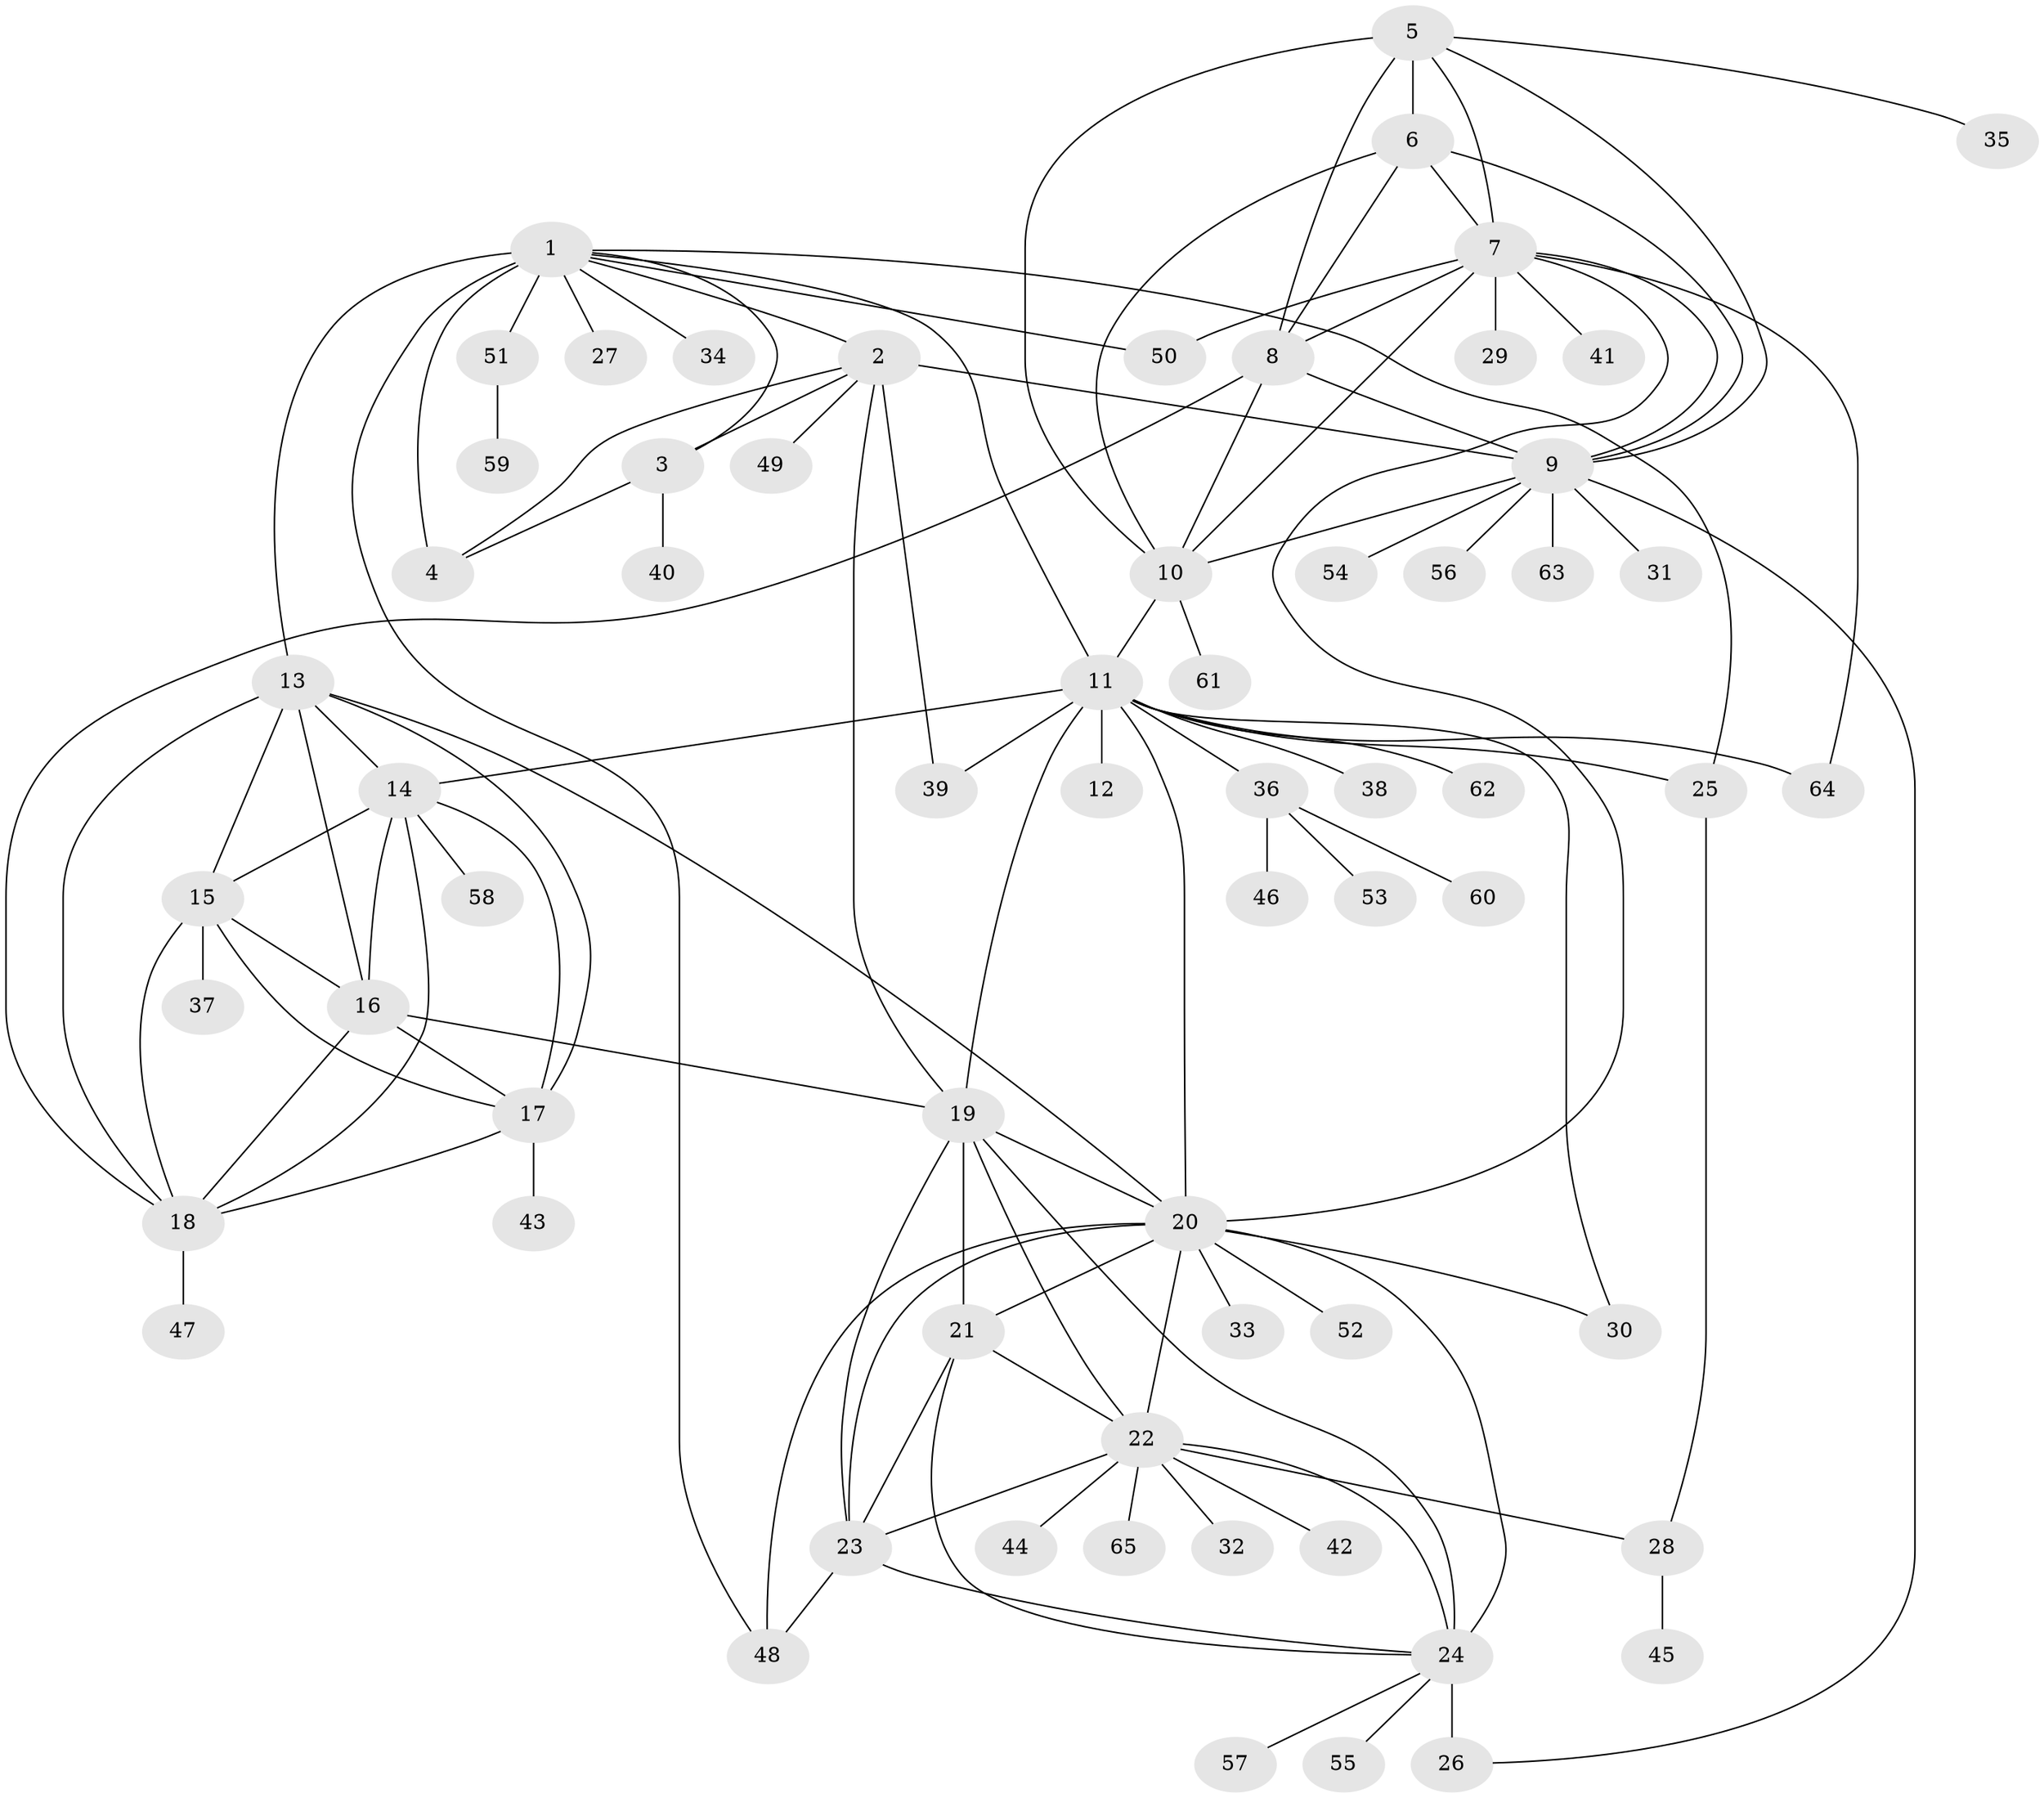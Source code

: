 // original degree distribution, {5: 0.031007751937984496, 10: 0.031007751937984496, 7: 0.06201550387596899, 11: 0.023255813953488372, 8: 0.046511627906976744, 12: 0.007751937984496124, 6: 0.007751937984496124, 9: 0.015503875968992248, 13: 0.007751937984496124, 14: 0.007751937984496124, 3: 0.03875968992248062, 1: 0.5348837209302325, 2: 0.18604651162790697}
// Generated by graph-tools (version 1.1) at 2025/37/03/09/25 02:37:33]
// undirected, 65 vertices, 114 edges
graph export_dot {
graph [start="1"]
  node [color=gray90,style=filled];
  1;
  2;
  3;
  4;
  5;
  6;
  7;
  8;
  9;
  10;
  11;
  12;
  13;
  14;
  15;
  16;
  17;
  18;
  19;
  20;
  21;
  22;
  23;
  24;
  25;
  26;
  27;
  28;
  29;
  30;
  31;
  32;
  33;
  34;
  35;
  36;
  37;
  38;
  39;
  40;
  41;
  42;
  43;
  44;
  45;
  46;
  47;
  48;
  49;
  50;
  51;
  52;
  53;
  54;
  55;
  56;
  57;
  58;
  59;
  60;
  61;
  62;
  63;
  64;
  65;
  1 -- 2 [weight=3.0];
  1 -- 3 [weight=3.0];
  1 -- 4 [weight=8.0];
  1 -- 11 [weight=1.0];
  1 -- 13 [weight=1.0];
  1 -- 25 [weight=1.0];
  1 -- 27 [weight=1.0];
  1 -- 34 [weight=1.0];
  1 -- 48 [weight=1.0];
  1 -- 50 [weight=1.0];
  1 -- 51 [weight=1.0];
  2 -- 3 [weight=1.0];
  2 -- 4 [weight=1.0];
  2 -- 9 [weight=1.0];
  2 -- 19 [weight=1.0];
  2 -- 39 [weight=1.0];
  2 -- 49 [weight=1.0];
  3 -- 4 [weight=1.0];
  3 -- 40 [weight=1.0];
  5 -- 6 [weight=2.0];
  5 -- 7 [weight=1.0];
  5 -- 8 [weight=1.0];
  5 -- 9 [weight=1.0];
  5 -- 10 [weight=1.0];
  5 -- 35 [weight=1.0];
  6 -- 7 [weight=1.0];
  6 -- 8 [weight=1.0];
  6 -- 9 [weight=1.0];
  6 -- 10 [weight=1.0];
  7 -- 8 [weight=1.0];
  7 -- 9 [weight=1.0];
  7 -- 10 [weight=1.0];
  7 -- 20 [weight=1.0];
  7 -- 29 [weight=1.0];
  7 -- 41 [weight=1.0];
  7 -- 50 [weight=1.0];
  7 -- 64 [weight=1.0];
  8 -- 9 [weight=1.0];
  8 -- 10 [weight=1.0];
  8 -- 18 [weight=1.0];
  9 -- 10 [weight=1.0];
  9 -- 26 [weight=1.0];
  9 -- 31 [weight=1.0];
  9 -- 54 [weight=1.0];
  9 -- 56 [weight=1.0];
  9 -- 63 [weight=1.0];
  10 -- 11 [weight=1.0];
  10 -- 61 [weight=1.0];
  11 -- 12 [weight=5.0];
  11 -- 14 [weight=1.0];
  11 -- 19 [weight=2.0];
  11 -- 20 [weight=1.0];
  11 -- 25 [weight=1.0];
  11 -- 30 [weight=1.0];
  11 -- 36 [weight=1.0];
  11 -- 38 [weight=1.0];
  11 -- 39 [weight=1.0];
  11 -- 62 [weight=1.0];
  11 -- 64 [weight=1.0];
  13 -- 14 [weight=1.0];
  13 -- 15 [weight=1.0];
  13 -- 16 [weight=1.0];
  13 -- 17 [weight=1.0];
  13 -- 18 [weight=1.0];
  13 -- 20 [weight=1.0];
  14 -- 15 [weight=1.0];
  14 -- 16 [weight=1.0];
  14 -- 17 [weight=1.0];
  14 -- 18 [weight=1.0];
  14 -- 58 [weight=1.0];
  15 -- 16 [weight=1.0];
  15 -- 17 [weight=1.0];
  15 -- 18 [weight=1.0];
  15 -- 37 [weight=2.0];
  16 -- 17 [weight=1.0];
  16 -- 18 [weight=1.0];
  16 -- 19 [weight=1.0];
  17 -- 18 [weight=1.0];
  17 -- 43 [weight=1.0];
  18 -- 47 [weight=1.0];
  19 -- 20 [weight=1.0];
  19 -- 21 [weight=3.0];
  19 -- 22 [weight=1.0];
  19 -- 23 [weight=1.0];
  19 -- 24 [weight=1.0];
  20 -- 21 [weight=1.0];
  20 -- 22 [weight=1.0];
  20 -- 23 [weight=1.0];
  20 -- 24 [weight=1.0];
  20 -- 30 [weight=1.0];
  20 -- 33 [weight=1.0];
  20 -- 48 [weight=1.0];
  20 -- 52 [weight=1.0];
  21 -- 22 [weight=1.0];
  21 -- 23 [weight=1.0];
  21 -- 24 [weight=1.0];
  22 -- 23 [weight=1.0];
  22 -- 24 [weight=1.0];
  22 -- 28 [weight=1.0];
  22 -- 32 [weight=1.0];
  22 -- 42 [weight=1.0];
  22 -- 44 [weight=1.0];
  22 -- 65 [weight=1.0];
  23 -- 24 [weight=1.0];
  23 -- 48 [weight=1.0];
  24 -- 26 [weight=6.0];
  24 -- 55 [weight=1.0];
  24 -- 57 [weight=1.0];
  25 -- 28 [weight=1.0];
  28 -- 45 [weight=1.0];
  36 -- 46 [weight=1.0];
  36 -- 53 [weight=1.0];
  36 -- 60 [weight=1.0];
  51 -- 59 [weight=1.0];
}
